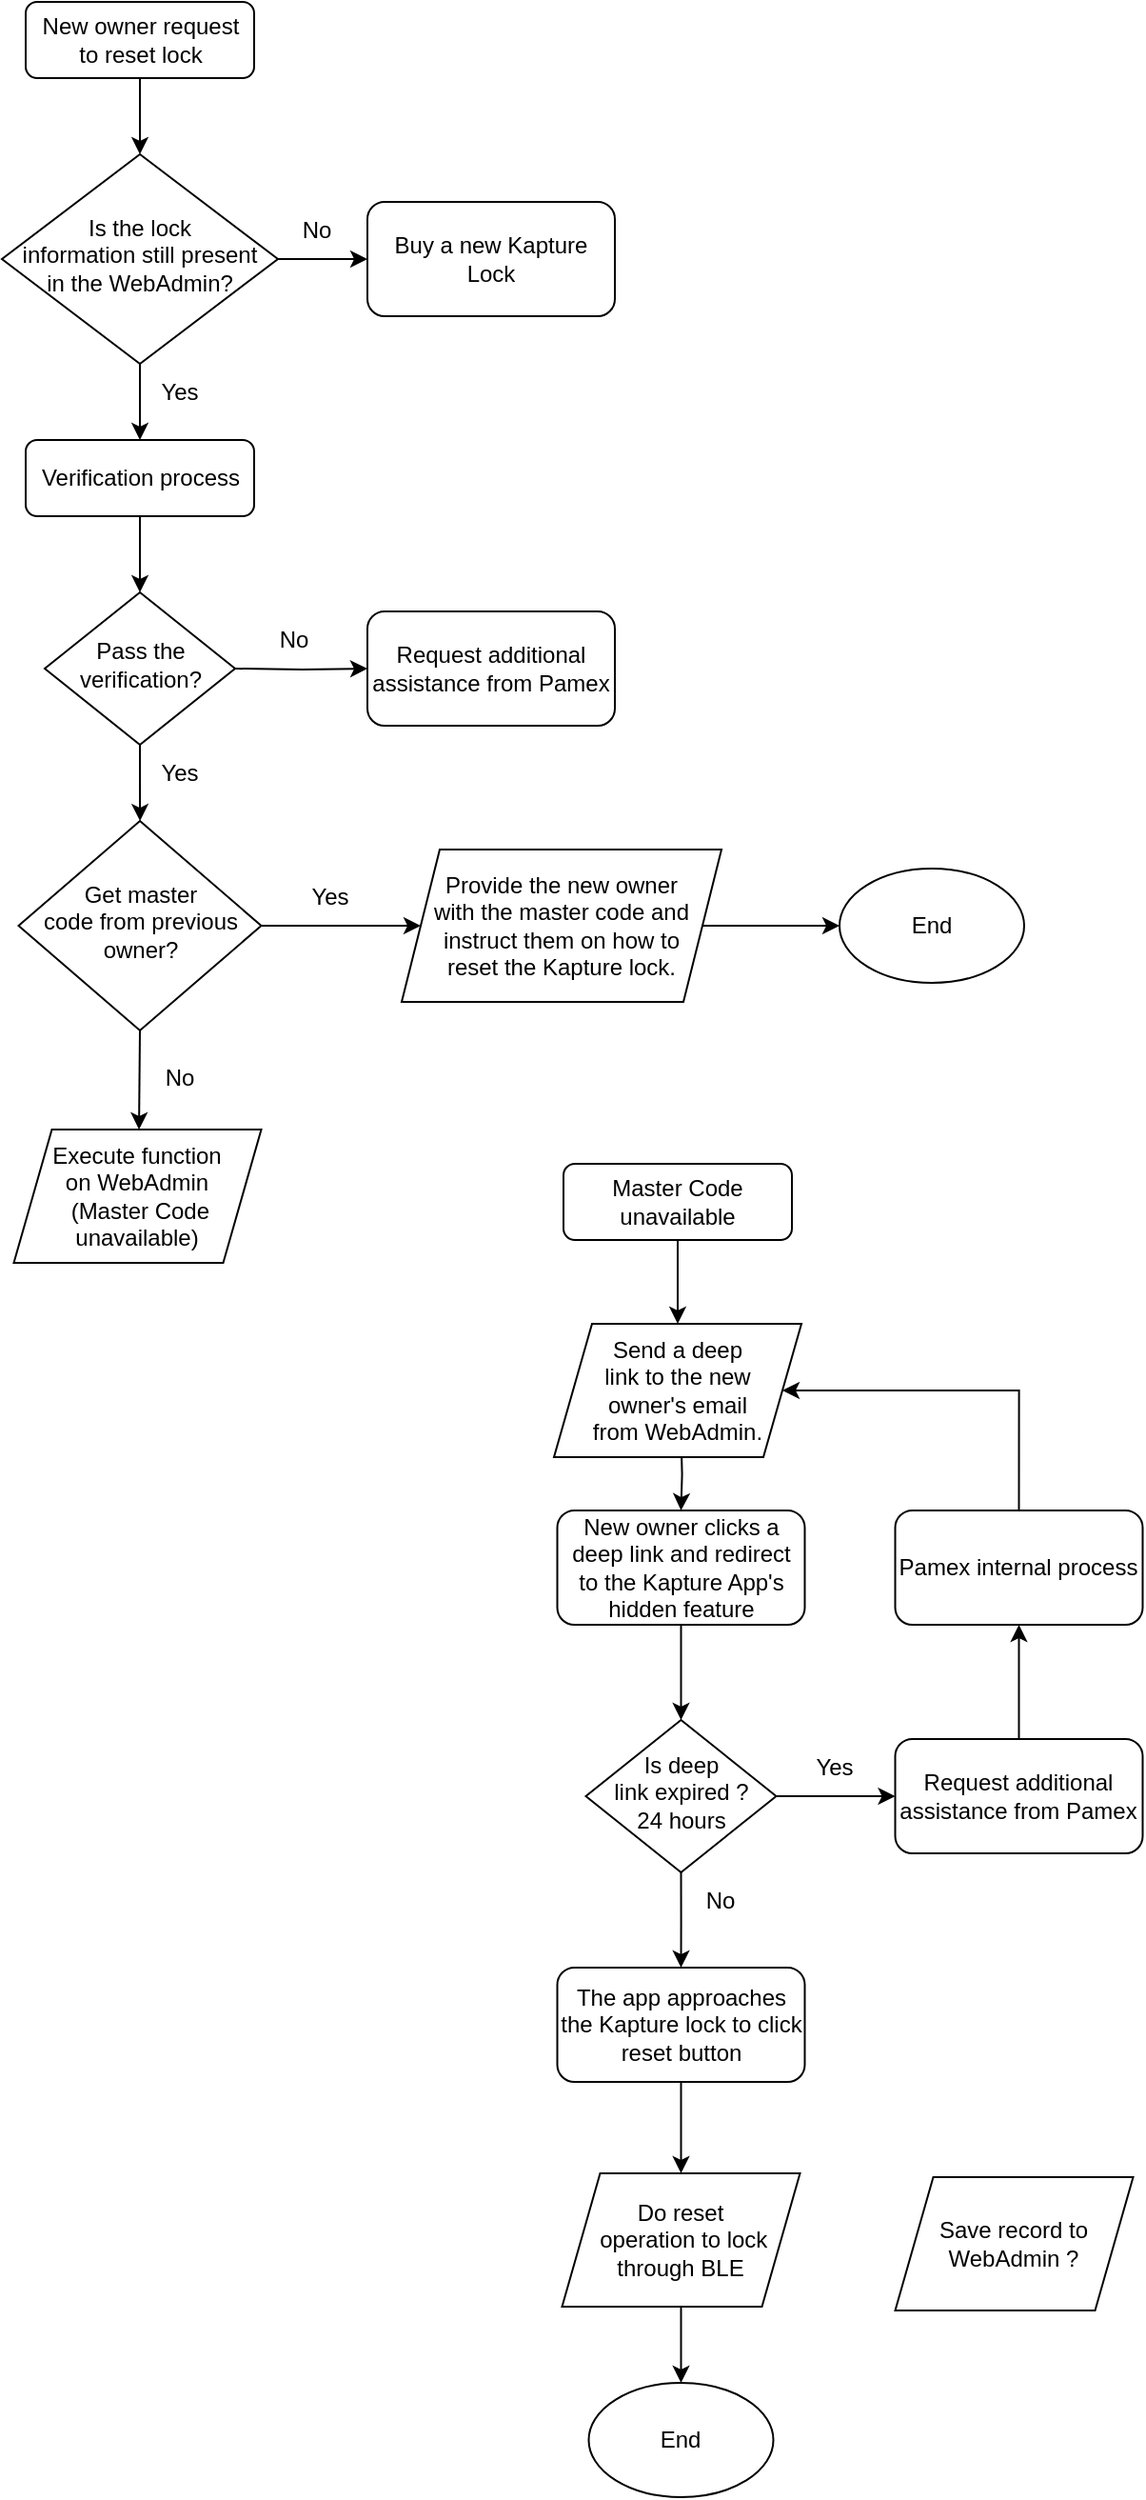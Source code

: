 <mxfile version="22.1.3" type="github">
  <diagram id="C5RBs43oDa-KdzZeNtuy" name="Page-1">
    <mxGraphModel dx="1199" dy="506" grid="1" gridSize="10" guides="1" tooltips="1" connect="1" arrows="1" fold="1" page="1" pageScale="1" pageWidth="827" pageHeight="1169" math="0" shadow="0">
      <root>
        <mxCell id="WIyWlLk6GJQsqaUBKTNV-0" />
        <mxCell id="WIyWlLk6GJQsqaUBKTNV-1" parent="WIyWlLk6GJQsqaUBKTNV-0" />
        <mxCell id="nUuFuTUnywf7_QC4D2Dj-24" style="edgeStyle=orthogonalEdgeStyle;rounded=0;orthogonalLoop=1;jettySize=auto;html=1;exitX=0.5;exitY=1;exitDx=0;exitDy=0;entryX=0.5;entryY=0;entryDx=0;entryDy=0;" parent="WIyWlLk6GJQsqaUBKTNV-1" source="nUuFuTUnywf7_QC4D2Dj-0" target="nUuFuTUnywf7_QC4D2Dj-23" edge="1">
          <mxGeometry relative="1" as="geometry" />
        </mxCell>
        <mxCell id="nUuFuTUnywf7_QC4D2Dj-0" value="New owner request &lt;br&gt;to reset lock" style="rounded=1;whiteSpace=wrap;html=1;fontSize=12;glass=0;strokeWidth=1;shadow=0;" parent="WIyWlLk6GJQsqaUBKTNV-1" vertex="1">
          <mxGeometry x="212.5" y="20" width="120" height="40" as="geometry" />
        </mxCell>
        <mxCell id="nUuFuTUnywf7_QC4D2Dj-27" style="edgeStyle=orthogonalEdgeStyle;rounded=0;orthogonalLoop=1;jettySize=auto;html=1;exitX=0.5;exitY=1;exitDx=0;exitDy=0;entryX=0.5;entryY=0;entryDx=0;entryDy=0;" parent="WIyWlLk6GJQsqaUBKTNV-1" source="nUuFuTUnywf7_QC4D2Dj-1" target="nUuFuTUnywf7_QC4D2Dj-3" edge="1">
          <mxGeometry relative="1" as="geometry" />
        </mxCell>
        <mxCell id="nUuFuTUnywf7_QC4D2Dj-1" value="Verification process" style="rounded=1;whiteSpace=wrap;html=1;fontSize=12;glass=0;strokeWidth=1;shadow=0;" parent="WIyWlLk6GJQsqaUBKTNV-1" vertex="1">
          <mxGeometry x="212.5" y="250" width="120" height="40" as="geometry" />
        </mxCell>
        <mxCell id="kx3ettdFjvNoGLA_zDNN-25" style="edgeStyle=orthogonalEdgeStyle;rounded=0;orthogonalLoop=1;jettySize=auto;html=1;exitX=0.5;exitY=1;exitDx=0;exitDy=0;" parent="WIyWlLk6GJQsqaUBKTNV-1" source="nUuFuTUnywf7_QC4D2Dj-3" target="kx3ettdFjvNoGLA_zDNN-24" edge="1">
          <mxGeometry relative="1" as="geometry" />
        </mxCell>
        <mxCell id="nUuFuTUnywf7_QC4D2Dj-3" value="Pass the verification?" style="rhombus;whiteSpace=wrap;html=1;shadow=0;fontFamily=Helvetica;fontSize=12;align=center;strokeWidth=1;spacing=6;spacingTop=-4;" parent="WIyWlLk6GJQsqaUBKTNV-1" vertex="1">
          <mxGeometry x="222.5" y="330" width="100" height="80" as="geometry" />
        </mxCell>
        <mxCell id="nUuFuTUnywf7_QC4D2Dj-25" style="edgeStyle=orthogonalEdgeStyle;rounded=0;orthogonalLoop=1;jettySize=auto;html=1;exitX=0.5;exitY=1;exitDx=0;exitDy=0;entryX=0.5;entryY=0;entryDx=0;entryDy=0;" parent="WIyWlLk6GJQsqaUBKTNV-1" source="nUuFuTUnywf7_QC4D2Dj-23" target="nUuFuTUnywf7_QC4D2Dj-1" edge="1">
          <mxGeometry relative="1" as="geometry" />
        </mxCell>
        <mxCell id="nUuFuTUnywf7_QC4D2Dj-45" style="edgeStyle=orthogonalEdgeStyle;rounded=0;orthogonalLoop=1;jettySize=auto;html=1;exitX=1;exitY=0.5;exitDx=0;exitDy=0;entryX=0;entryY=0.5;entryDx=0;entryDy=0;" parent="WIyWlLk6GJQsqaUBKTNV-1" source="nUuFuTUnywf7_QC4D2Dj-23" target="nUuFuTUnywf7_QC4D2Dj-40" edge="1">
          <mxGeometry relative="1" as="geometry" />
        </mxCell>
        <mxCell id="nUuFuTUnywf7_QC4D2Dj-23" value="Is the lock &lt;br&gt;information still present in the WebAdmin?" style="rhombus;whiteSpace=wrap;html=1;shadow=0;fontFamily=Helvetica;fontSize=12;align=center;strokeWidth=1;spacing=6;spacingTop=-4;" parent="WIyWlLk6GJQsqaUBKTNV-1" vertex="1">
          <mxGeometry x="200" y="100" width="145" height="110" as="geometry" />
        </mxCell>
        <mxCell id="nUuFuTUnywf7_QC4D2Dj-26" value="Yes" style="text;html=1;align=center;verticalAlign=middle;resizable=0;points=[];autosize=1;strokeColor=none;fillColor=none;" parent="WIyWlLk6GJQsqaUBKTNV-1" vertex="1">
          <mxGeometry x="272.5" y="210" width="40" height="30" as="geometry" />
        </mxCell>
        <mxCell id="nUuFuTUnywf7_QC4D2Dj-32" value="Yes" style="text;html=1;align=center;verticalAlign=middle;resizable=0;points=[];autosize=1;strokeColor=none;fillColor=none;" parent="WIyWlLk6GJQsqaUBKTNV-1" vertex="1">
          <mxGeometry x="272.5" y="410" width="40" height="30" as="geometry" />
        </mxCell>
        <mxCell id="nUuFuTUnywf7_QC4D2Dj-40" value="Buy a new Kapture Lock" style="rounded=1;whiteSpace=wrap;html=1;fontSize=12;glass=0;strokeWidth=1;shadow=0;" parent="WIyWlLk6GJQsqaUBKTNV-1" vertex="1">
          <mxGeometry x="392" y="125" width="130" height="60" as="geometry" />
        </mxCell>
        <mxCell id="nUuFuTUnywf7_QC4D2Dj-41" value="No" style="text;html=1;align=center;verticalAlign=middle;resizable=0;points=[];autosize=1;strokeColor=none;fillColor=none;" parent="WIyWlLk6GJQsqaUBKTNV-1" vertex="1">
          <mxGeometry x="345" y="125" width="40" height="30" as="geometry" />
        </mxCell>
        <mxCell id="nUuFuTUnywf7_QC4D2Dj-42" style="edgeStyle=orthogonalEdgeStyle;rounded=0;orthogonalLoop=1;jettySize=auto;html=1;exitX=1;exitY=0.5;exitDx=0;exitDy=0;" parent="WIyWlLk6GJQsqaUBKTNV-1" target="nUuFuTUnywf7_QC4D2Dj-43" edge="1">
          <mxGeometry relative="1" as="geometry">
            <mxPoint x="322.5" y="370" as="sourcePoint" />
          </mxGeometry>
        </mxCell>
        <mxCell id="nUuFuTUnywf7_QC4D2Dj-43" value="Request&amp;nbsp;additional assistance from Pamex" style="rounded=1;whiteSpace=wrap;html=1;fontSize=12;glass=0;strokeWidth=1;shadow=0;" parent="WIyWlLk6GJQsqaUBKTNV-1" vertex="1">
          <mxGeometry x="392" y="340" width="130" height="60" as="geometry" />
        </mxCell>
        <mxCell id="nUuFuTUnywf7_QC4D2Dj-44" value="No" style="text;html=1;align=center;verticalAlign=middle;resizable=0;points=[];autosize=1;strokeColor=none;fillColor=none;" parent="WIyWlLk6GJQsqaUBKTNV-1" vertex="1">
          <mxGeometry x="332.5" y="340" width="40" height="30" as="geometry" />
        </mxCell>
        <mxCell id="kx3ettdFjvNoGLA_zDNN-26" style="edgeStyle=orthogonalEdgeStyle;rounded=0;orthogonalLoop=1;jettySize=auto;html=1;exitX=0.5;exitY=1;exitDx=0;exitDy=0;" parent="WIyWlLk6GJQsqaUBKTNV-1" source="kx3ettdFjvNoGLA_zDNN-24" edge="1">
          <mxGeometry relative="1" as="geometry">
            <mxPoint x="272.026" y="612" as="targetPoint" />
          </mxGeometry>
        </mxCell>
        <mxCell id="kx3ettdFjvNoGLA_zDNN-30" style="edgeStyle=orthogonalEdgeStyle;rounded=0;orthogonalLoop=1;jettySize=auto;html=1;exitX=1;exitY=0.5;exitDx=0;exitDy=0;" parent="WIyWlLk6GJQsqaUBKTNV-1" source="kx3ettdFjvNoGLA_zDNN-24" target="kx3ettdFjvNoGLA_zDNN-29" edge="1">
          <mxGeometry relative="1" as="geometry" />
        </mxCell>
        <mxCell id="kx3ettdFjvNoGLA_zDNN-24" value="Get master &lt;br&gt;code from previous owner?" style="rhombus;whiteSpace=wrap;html=1;shadow=0;fontFamily=Helvetica;fontSize=12;align=center;strokeWidth=1;spacing=6;spacingTop=-4;" parent="WIyWlLk6GJQsqaUBKTNV-1" vertex="1">
          <mxGeometry x="208.75" y="450" width="127.5" height="110" as="geometry" />
        </mxCell>
        <mxCell id="kx3ettdFjvNoGLA_zDNN-28" value="No" style="text;html=1;align=center;verticalAlign=middle;resizable=0;points=[];autosize=1;strokeColor=none;fillColor=none;" parent="WIyWlLk6GJQsqaUBKTNV-1" vertex="1">
          <mxGeometry x="272.5" y="570" width="40" height="30" as="geometry" />
        </mxCell>
        <mxCell id="kx3ettdFjvNoGLA_zDNN-32" style="edgeStyle=orthogonalEdgeStyle;rounded=0;orthogonalLoop=1;jettySize=auto;html=1;exitX=1;exitY=0.5;exitDx=0;exitDy=0;entryX=0;entryY=0.5;entryDx=0;entryDy=0;" parent="WIyWlLk6GJQsqaUBKTNV-1" source="kx3ettdFjvNoGLA_zDNN-29" target="kx3ettdFjvNoGLA_zDNN-31" edge="1">
          <mxGeometry relative="1" as="geometry" />
        </mxCell>
        <mxCell id="kx3ettdFjvNoGLA_zDNN-29" value="Provide the new owner &lt;br&gt;with the master code and instruct them on how to &lt;br&gt;reset the Kapture lock." style="shape=parallelogram;perimeter=parallelogramPerimeter;whiteSpace=wrap;html=1;fixedSize=1;" parent="WIyWlLk6GJQsqaUBKTNV-1" vertex="1">
          <mxGeometry x="410" y="465" width="168" height="80" as="geometry" />
        </mxCell>
        <mxCell id="kx3ettdFjvNoGLA_zDNN-31" value="End" style="ellipse;whiteSpace=wrap;html=1;" parent="WIyWlLk6GJQsqaUBKTNV-1" vertex="1">
          <mxGeometry x="640" y="475" width="97" height="60" as="geometry" />
        </mxCell>
        <mxCell id="kx3ettdFjvNoGLA_zDNN-33" value="Yes" style="text;html=1;align=center;verticalAlign=middle;resizable=0;points=[];autosize=1;strokeColor=none;fillColor=none;" parent="WIyWlLk6GJQsqaUBKTNV-1" vertex="1">
          <mxGeometry x="352" y="475" width="40" height="30" as="geometry" />
        </mxCell>
        <mxCell id="kx3ettdFjvNoGLA_zDNN-34" style="edgeStyle=orthogonalEdgeStyle;rounded=0;orthogonalLoop=1;jettySize=auto;html=1;exitX=0.5;exitY=1;exitDx=0;exitDy=0;entryX=0.5;entryY=0;entryDx=0;entryDy=0;" parent="WIyWlLk6GJQsqaUBKTNV-1" target="kx3ettdFjvNoGLA_zDNN-39" edge="1">
          <mxGeometry relative="1" as="geometry">
            <mxPoint x="556.75" y="772" as="sourcePoint" />
          </mxGeometry>
        </mxCell>
        <mxCell id="kx3ettdFjvNoGLA_zDNN-35" style="edgeStyle=orthogonalEdgeStyle;rounded=0;orthogonalLoop=1;jettySize=auto;html=1;exitX=0.5;exitY=1;exitDx=0;exitDy=0;entryX=0.5;entryY=0;entryDx=0;entryDy=0;" parent="WIyWlLk6GJQsqaUBKTNV-1" source="kx3ettdFjvNoGLA_zDNN-37" edge="1">
          <mxGeometry relative="1" as="geometry">
            <mxPoint x="556.75" y="1052" as="targetPoint" />
          </mxGeometry>
        </mxCell>
        <mxCell id="kx3ettdFjvNoGLA_zDNN-36" style="edgeStyle=orthogonalEdgeStyle;rounded=0;orthogonalLoop=1;jettySize=auto;html=1;exitX=1;exitY=0.5;exitDx=0;exitDy=0;" parent="WIyWlLk6GJQsqaUBKTNV-1" source="kx3ettdFjvNoGLA_zDNN-37" target="kx3ettdFjvNoGLA_zDNN-46" edge="1">
          <mxGeometry relative="1" as="geometry" />
        </mxCell>
        <mxCell id="kx3ettdFjvNoGLA_zDNN-37" value="Is deep &lt;br&gt;link expired ? &lt;br&gt;24 hours" style="rhombus;whiteSpace=wrap;html=1;shadow=0;fontFamily=Helvetica;fontSize=12;align=center;strokeWidth=1;spacing=6;spacingTop=-4;" parent="WIyWlLk6GJQsqaUBKTNV-1" vertex="1">
          <mxGeometry x="506.75" y="922" width="100" height="80" as="geometry" />
        </mxCell>
        <mxCell id="kx3ettdFjvNoGLA_zDNN-38" style="edgeStyle=orthogonalEdgeStyle;rounded=0;orthogonalLoop=1;jettySize=auto;html=1;exitX=0.5;exitY=1;exitDx=0;exitDy=0;entryX=0.5;entryY=0;entryDx=0;entryDy=0;" parent="WIyWlLk6GJQsqaUBKTNV-1" source="kx3ettdFjvNoGLA_zDNN-39" target="kx3ettdFjvNoGLA_zDNN-37" edge="1">
          <mxGeometry relative="1" as="geometry" />
        </mxCell>
        <mxCell id="kx3ettdFjvNoGLA_zDNN-39" value="New owner clicks a deep link and redirect to the Kapture App&#39;s hidden feature" style="rounded=1;whiteSpace=wrap;html=1;fontSize=12;glass=0;strokeWidth=1;shadow=0;" parent="WIyWlLk6GJQsqaUBKTNV-1" vertex="1">
          <mxGeometry x="491.75" y="812" width="130" height="60" as="geometry" />
        </mxCell>
        <mxCell id="kx3ettdFjvNoGLA_zDNN-40" value="No" style="text;html=1;align=center;verticalAlign=middle;resizable=0;points=[];autosize=1;strokeColor=none;fillColor=none;" parent="WIyWlLk6GJQsqaUBKTNV-1" vertex="1">
          <mxGeometry x="556.75" y="1002" width="40" height="30" as="geometry" />
        </mxCell>
        <mxCell id="kx3ettdFjvNoGLA_zDNN-41" style="edgeStyle=orthogonalEdgeStyle;rounded=0;orthogonalLoop=1;jettySize=auto;html=1;exitX=0.5;exitY=1;exitDx=0;exitDy=0;entryX=0.5;entryY=0;entryDx=0;entryDy=0;" parent="WIyWlLk6GJQsqaUBKTNV-1" source="kx3ettdFjvNoGLA_zDNN-42" target="kx3ettdFjvNoGLA_zDNN-44" edge="1">
          <mxGeometry relative="1" as="geometry" />
        </mxCell>
        <mxCell id="kx3ettdFjvNoGLA_zDNN-42" value="Do reset&lt;br&gt;&amp;nbsp;operation to lock through BLE" style="shape=parallelogram;perimeter=parallelogramPerimeter;whiteSpace=wrap;html=1;fixedSize=1;" parent="WIyWlLk6GJQsqaUBKTNV-1" vertex="1">
          <mxGeometry x="494.25" y="1160" width="125" height="70" as="geometry" />
        </mxCell>
        <mxCell id="kx3ettdFjvNoGLA_zDNN-43" value="Send a deep &lt;br&gt;link to the new &lt;br&gt;owner&#39;s email &lt;br&gt;from WebAdmin." style="shape=parallelogram;perimeter=parallelogramPerimeter;whiteSpace=wrap;html=1;fixedSize=1;" parent="WIyWlLk6GJQsqaUBKTNV-1" vertex="1">
          <mxGeometry x="490" y="714" width="130" height="70" as="geometry" />
        </mxCell>
        <mxCell id="kx3ettdFjvNoGLA_zDNN-44" value="End" style="ellipse;whiteSpace=wrap;html=1;" parent="WIyWlLk6GJQsqaUBKTNV-1" vertex="1">
          <mxGeometry x="508.25" y="1270" width="97" height="60" as="geometry" />
        </mxCell>
        <mxCell id="kx3ettdFjvNoGLA_zDNN-45" style="edgeStyle=orthogonalEdgeStyle;rounded=0;orthogonalLoop=1;jettySize=auto;html=1;exitX=0.5;exitY=0;exitDx=0;exitDy=0;entryX=0.5;entryY=1;entryDx=0;entryDy=0;" parent="WIyWlLk6GJQsqaUBKTNV-1" source="kx3ettdFjvNoGLA_zDNN-46" target="kx3ettdFjvNoGLA_zDNN-49" edge="1">
          <mxGeometry relative="1" as="geometry" />
        </mxCell>
        <mxCell id="kx3ettdFjvNoGLA_zDNN-46" value="Request&amp;nbsp;additional assistance from Pamex" style="rounded=1;whiteSpace=wrap;html=1;fontSize=12;glass=0;strokeWidth=1;shadow=0;" parent="WIyWlLk6GJQsqaUBKTNV-1" vertex="1">
          <mxGeometry x="669.25" y="932" width="130" height="60" as="geometry" />
        </mxCell>
        <mxCell id="kx3ettdFjvNoGLA_zDNN-47" value="Yes" style="text;html=1;align=center;verticalAlign=middle;resizable=0;points=[];autosize=1;strokeColor=none;fillColor=none;" parent="WIyWlLk6GJQsqaUBKTNV-1" vertex="1">
          <mxGeometry x="616.75" y="932" width="40" height="30" as="geometry" />
        </mxCell>
        <mxCell id="kx3ettdFjvNoGLA_zDNN-48" style="edgeStyle=orthogonalEdgeStyle;rounded=0;orthogonalLoop=1;jettySize=auto;html=1;exitX=0.5;exitY=0;exitDx=0;exitDy=0;entryX=1;entryY=0.5;entryDx=0;entryDy=0;" parent="WIyWlLk6GJQsqaUBKTNV-1" source="kx3ettdFjvNoGLA_zDNN-49" target="kx3ettdFjvNoGLA_zDNN-43" edge="1">
          <mxGeometry relative="1" as="geometry">
            <Array as="points">
              <mxPoint x="734" y="749" />
            </Array>
          </mxGeometry>
        </mxCell>
        <mxCell id="kx3ettdFjvNoGLA_zDNN-49" value="Pamex internal process" style="rounded=1;whiteSpace=wrap;html=1;fontSize=12;glass=0;strokeWidth=1;shadow=0;" parent="WIyWlLk6GJQsqaUBKTNV-1" vertex="1">
          <mxGeometry x="669.25" y="812" width="130" height="60" as="geometry" />
        </mxCell>
        <mxCell id="kx3ettdFjvNoGLA_zDNN-50" value="Save record to WebAdmin ?" style="shape=parallelogram;perimeter=parallelogramPerimeter;whiteSpace=wrap;html=1;fixedSize=1;" parent="WIyWlLk6GJQsqaUBKTNV-1" vertex="1">
          <mxGeometry x="669.25" y="1162" width="125" height="70" as="geometry" />
        </mxCell>
        <mxCell id="kx3ettdFjvNoGLA_zDNN-57" style="edgeStyle=orthogonalEdgeStyle;rounded=0;orthogonalLoop=1;jettySize=auto;html=1;exitX=0.5;exitY=1;exitDx=0;exitDy=0;entryX=0.5;entryY=0;entryDx=0;entryDy=0;" parent="WIyWlLk6GJQsqaUBKTNV-1" source="kx3ettdFjvNoGLA_zDNN-52" target="kx3ettdFjvNoGLA_zDNN-42" edge="1">
          <mxGeometry relative="1" as="geometry" />
        </mxCell>
        <mxCell id="kx3ettdFjvNoGLA_zDNN-52" value="The app approaches the Kapture lock to click reset button" style="rounded=1;whiteSpace=wrap;html=1;fontSize=12;glass=0;strokeWidth=1;shadow=0;" parent="WIyWlLk6GJQsqaUBKTNV-1" vertex="1">
          <mxGeometry x="491.75" y="1052" width="130" height="60" as="geometry" />
        </mxCell>
        <mxCell id="kx3ettdFjvNoGLA_zDNN-54" value="Execute function &lt;br&gt;on WebAdmin&lt;br&gt;&amp;nbsp;(Master Code unavailable)" style="shape=parallelogram;perimeter=parallelogramPerimeter;whiteSpace=wrap;html=1;fixedSize=1;" parent="WIyWlLk6GJQsqaUBKTNV-1" vertex="1">
          <mxGeometry x="206.25" y="612" width="130" height="70" as="geometry" />
        </mxCell>
        <mxCell id="-pRb8aCYwIgnr4lujmud-0" style="edgeStyle=orthogonalEdgeStyle;rounded=0;orthogonalLoop=1;jettySize=auto;html=1;exitX=0.5;exitY=1;exitDx=0;exitDy=0;" edge="1" parent="WIyWlLk6GJQsqaUBKTNV-1" source="kx3ettdFjvNoGLA_zDNN-55" target="kx3ettdFjvNoGLA_zDNN-43">
          <mxGeometry relative="1" as="geometry" />
        </mxCell>
        <mxCell id="kx3ettdFjvNoGLA_zDNN-55" value="Master Code unavailable" style="rounded=1;whiteSpace=wrap;html=1;fontSize=12;glass=0;strokeWidth=1;shadow=0;" parent="WIyWlLk6GJQsqaUBKTNV-1" vertex="1">
          <mxGeometry x="495" y="630" width="120" height="40" as="geometry" />
        </mxCell>
      </root>
    </mxGraphModel>
  </diagram>
</mxfile>
